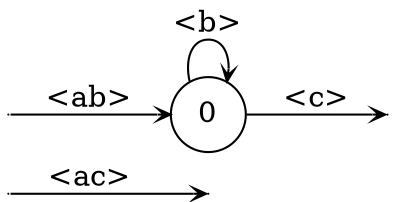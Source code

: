 digraph
{
  vcsn_context = "{ε} → RatE[[abc]? → 𝔹]"
  rankdir = LR
  edge [arrowhead = vee, arrowsize = .6]
  {
    node [shape = point, width = 0]
    Ipost
    I0
    Fpre
    F0
  }
  {
    node [shape = circle, style = rounded, width = 0.5]
    0
  }
  Ipost -> Fpre [label = "<ac>"]
  I0 -> 0 [label = "<ab>"]
  0 -> F0 [label = "<c>"]
  0 -> 0 [label = "<b>"]
}

